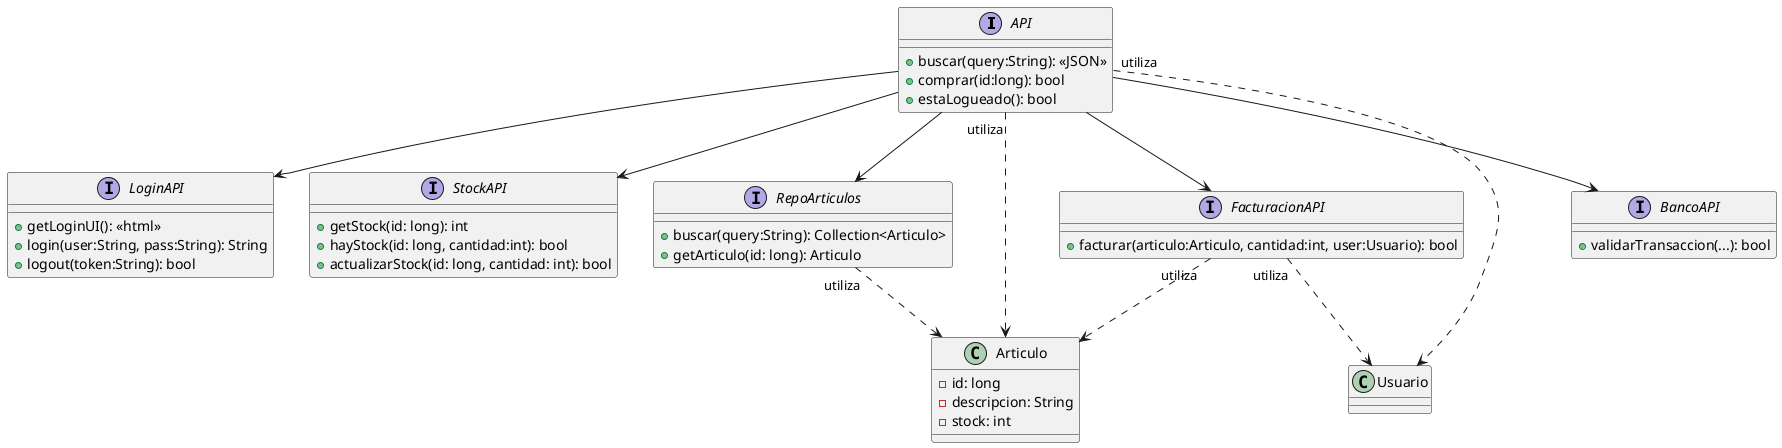 @startuml

interface API {
    + buscar(query:String): <<JSON>>
    + comprar(id:long): bool
    + estaLogueado(): bool
}

interface LoginAPI {
    + getLoginUI(): <<html>>
    + login(user:String, pass:String): String
    + logout(token:String): bool
}

interface StockAPI {
    + getStock(id: long): int
    + hayStock(id: long, cantidad:int): bool
    + actualizarStock(id: long, cantidad: int): bool
}

interface RepoArticulos {
    + buscar(query:String): Collection<Articulo>
    + getArticulo(id: long): Articulo
}

class Articulo {
    - id: long
    - descripcion: String
    - stock: int
}

class Usuario {
}

interface FacturacionAPI {
    + facturar(articulo:Articulo, cantidad:int, user:Usuario): bool
}

interface BancoAPI {
    + validarTransaccion(...): bool
}

API --> LoginAPI
API --> StockAPI
API --> RepoArticulos
API --> FacturacionAPI
API --> BancoAPI
RepoArticulos "utiliza" ..> Articulo
FacturacionAPI "utiliza" ..> Articulo
FacturacionAPI "utiliza" ..> Usuario
API "utiliza" ..> Articulo
API "utiliza" ..> Usuario


@enduml